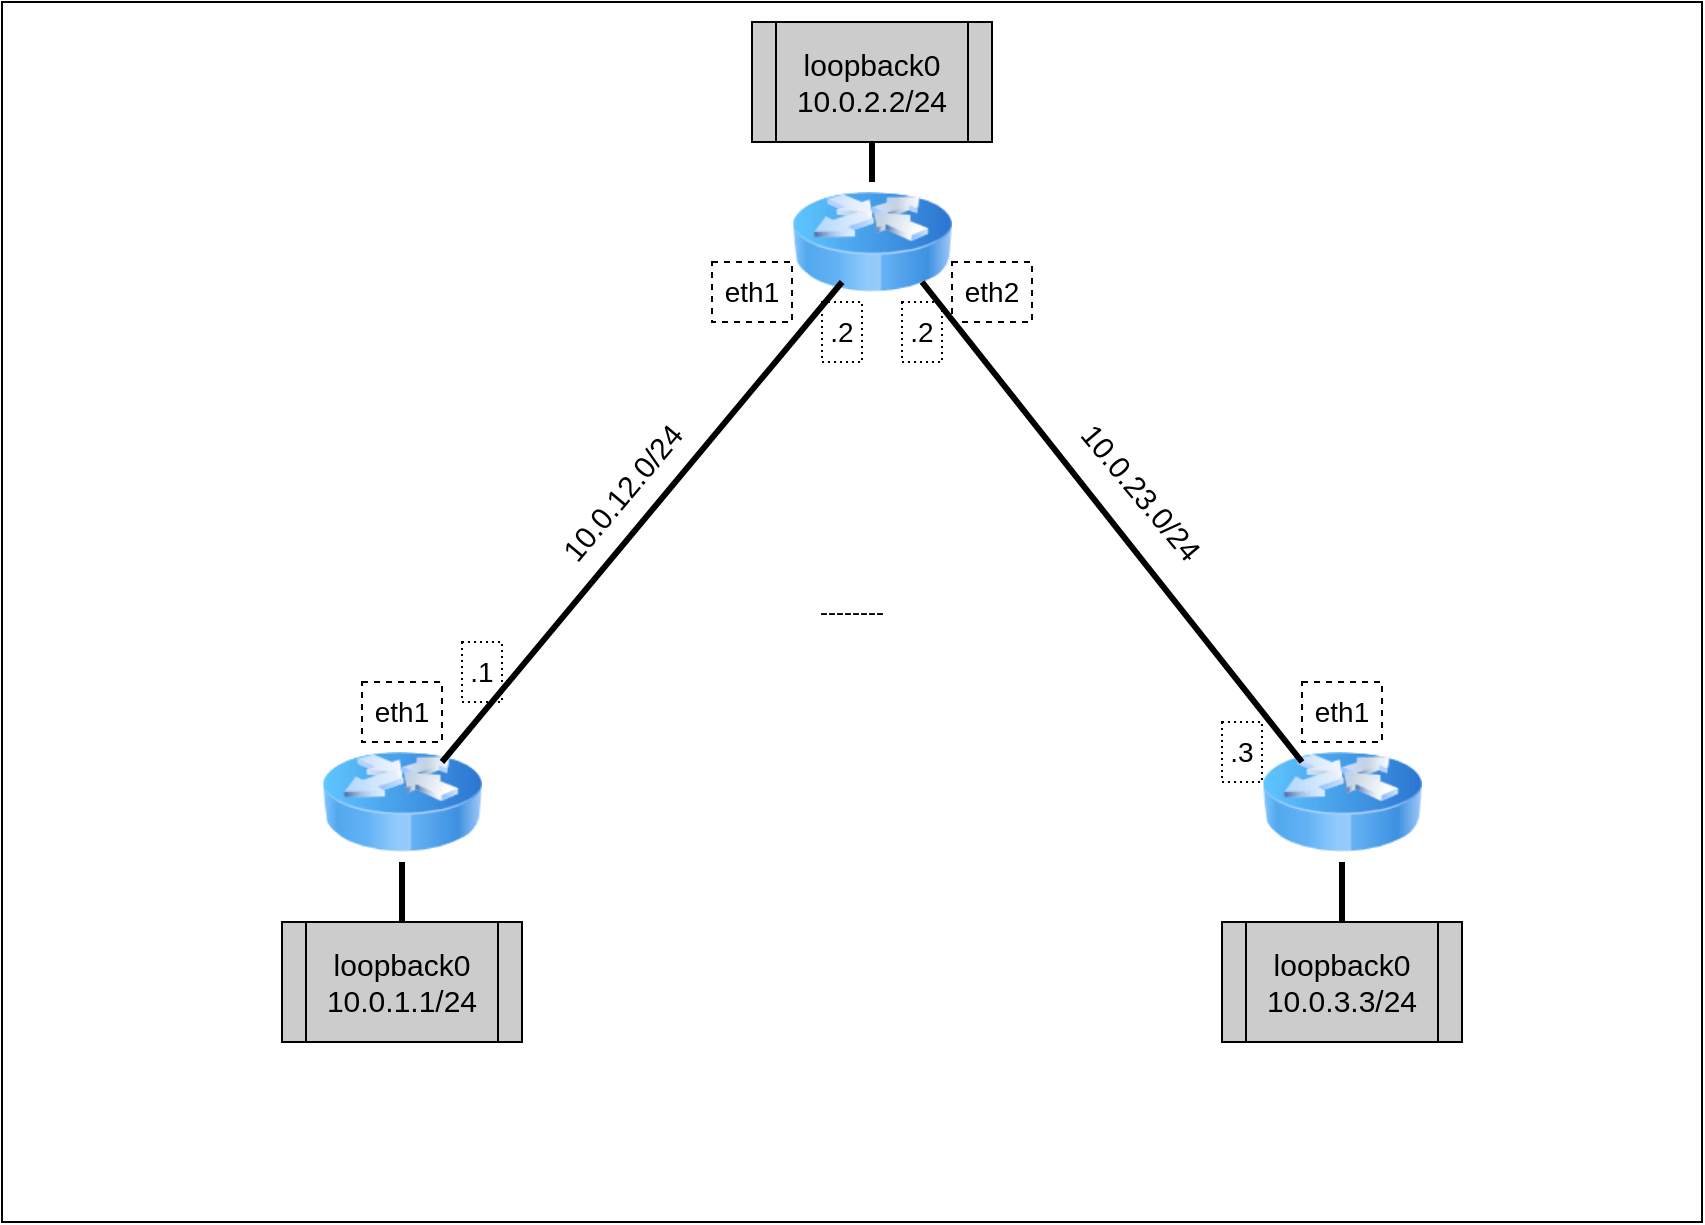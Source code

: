 <mxfile version="28.1.2">
  <diagram name="Page-1" id="Q-jTHodflOOkW2ntbLj8">
    <mxGraphModel dx="2276" dy="840" grid="1" gridSize="10" guides="1" tooltips="1" connect="1" arrows="1" fold="1" page="1" pageScale="1" pageWidth="850" pageHeight="1100" math="0" shadow="0">
      <root>
        <mxCell id="0" />
        <mxCell id="1" parent="0" />
        <mxCell id="cKP0_HG6dYjyr28uujYo-4" value="--------" style="rounded=0;whiteSpace=wrap;html=1;fillColor=#FFFFFF;" parent="1" vertex="1">
          <mxGeometry x="-10" y="40" width="850" height="610" as="geometry" />
        </mxCell>
        <mxCell id="cKP0_HG6dYjyr28uujYo-1" value="" style="image;html=1;image=img/lib/clip_art/networking/Router_Icon_128x128.png" parent="1" vertex="1">
          <mxGeometry x="150" y="400" width="80" height="80" as="geometry" />
        </mxCell>
        <mxCell id="cKP0_HG6dYjyr28uujYo-2" value="" style="image;html=1;image=img/lib/clip_art/networking/Router_Icon_128x128.png" parent="1" vertex="1">
          <mxGeometry x="385" y="120" width="80" height="80" as="geometry" />
        </mxCell>
        <mxCell id="cKP0_HG6dYjyr28uujYo-3" value="" style="image;html=1;image=img/lib/clip_art/networking/Router_Icon_128x128.png" parent="1" vertex="1">
          <mxGeometry x="620" y="400" width="80" height="80" as="geometry" />
        </mxCell>
        <mxCell id="cKP0_HG6dYjyr28uujYo-5" value="" style="endArrow=none;html=1;rounded=0;entryX=0.313;entryY=0.75;entryDx=0;entryDy=0;exitX=0.75;exitY=0.25;exitDx=0;exitDy=0;strokeWidth=3;strokeColor=#000000;exitPerimeter=0;entryPerimeter=0;" parent="1" source="cKP0_HG6dYjyr28uujYo-1" target="cKP0_HG6dYjyr28uujYo-2" edge="1">
          <mxGeometry width="50" height="50" relative="1" as="geometry">
            <mxPoint x="400" y="460" as="sourcePoint" />
            <mxPoint x="450" y="410" as="targetPoint" />
          </mxGeometry>
        </mxCell>
        <mxCell id="cKP0_HG6dYjyr28uujYo-6" value="" style="endArrow=none;html=1;rounded=0;entryX=0.25;entryY=0.25;entryDx=0;entryDy=0;exitX=0.813;exitY=0.75;exitDx=0;exitDy=0;strokeWidth=3;strokeColor=#000000;exitPerimeter=0;entryPerimeter=0;" parent="1" source="cKP0_HG6dYjyr28uujYo-2" target="cKP0_HG6dYjyr28uujYo-3" edge="1">
          <mxGeometry width="50" height="50" relative="1" as="geometry">
            <mxPoint x="440" y="600" as="sourcePoint" />
            <mxPoint x="615" y="380" as="targetPoint" />
          </mxGeometry>
        </mxCell>
        <mxCell id="cKP0_HG6dYjyr28uujYo-7" value="&lt;font style=&quot;font-size: 15px; color: rgb(0, 0, 0);&quot;&gt;loopback0&lt;/font&gt;&lt;div&gt;&lt;font style=&quot;font-size: 15px; color: rgb(0, 0, 0);&quot;&gt;10.0.1.1/24&lt;/font&gt;&lt;/div&gt;" style="shape=process;whiteSpace=wrap;html=1;backgroundOutline=1;fillColor=#CCCCCC;strokeColor=#000000;" parent="1" vertex="1">
          <mxGeometry x="130" y="500" width="120" height="60" as="geometry" />
        </mxCell>
        <mxCell id="cKP0_HG6dYjyr28uujYo-8" value="&lt;font style=&quot;font-size: 15px; color: rgb(0, 0, 0);&quot;&gt;loopback0&lt;/font&gt;&lt;div&gt;&lt;font style=&quot;font-size: 15px; color: rgb(0, 0, 0);&quot;&gt;10.0.2.2/24&lt;/font&gt;&lt;/div&gt;" style="shape=process;whiteSpace=wrap;html=1;backgroundOutline=1;fillColor=#CCCCCC;strokeColor=#000000;" parent="1" vertex="1">
          <mxGeometry x="365" y="50" width="120" height="60" as="geometry" />
        </mxCell>
        <mxCell id="cKP0_HG6dYjyr28uujYo-9" value="&lt;font style=&quot;font-size: 15px; color: rgb(0, 0, 0);&quot;&gt;loopback0&lt;/font&gt;&lt;div&gt;&lt;font style=&quot;font-size: 15px; color: rgb(0, 0, 0);&quot;&gt;10.0.3.3/24&lt;/font&gt;&lt;/div&gt;" style="shape=process;whiteSpace=wrap;html=1;backgroundOutline=1;fillColor=#CCCCCC;strokeColor=#000000;" parent="1" vertex="1">
          <mxGeometry x="600" y="500" width="120" height="60" as="geometry" />
        </mxCell>
        <mxCell id="cKP0_HG6dYjyr28uujYo-11" value="" style="endArrow=none;html=1;rounded=0;entryX=0.5;entryY=0.875;entryDx=0;entryDy=0;exitX=0.5;exitY=0;exitDx=0;exitDy=0;strokeWidth=3;strokeColor=#000000;entryPerimeter=0;" parent="1" source="cKP0_HG6dYjyr28uujYo-9" target="cKP0_HG6dYjyr28uujYo-3" edge="1">
          <mxGeometry width="50" height="50" relative="1" as="geometry">
            <mxPoint x="410" y="340" as="sourcePoint" />
            <mxPoint x="800" y="340" as="targetPoint" />
          </mxGeometry>
        </mxCell>
        <mxCell id="cKP0_HG6dYjyr28uujYo-13" value="" style="endArrow=none;html=1;rounded=0;exitX=0.5;exitY=0;exitDx=0;exitDy=0;strokeWidth=3;strokeColor=#000000;entryX=0.5;entryY=0.875;entryDx=0;entryDy=0;entryPerimeter=0;" parent="1" source="cKP0_HG6dYjyr28uujYo-7" target="cKP0_HG6dYjyr28uujYo-1" edge="1">
          <mxGeometry width="50" height="50" relative="1" as="geometry">
            <mxPoint x="360" y="550" as="sourcePoint" />
            <mxPoint x="190" y="460" as="targetPoint" />
          </mxGeometry>
        </mxCell>
        <mxCell id="cKP0_HG6dYjyr28uujYo-14" value="" style="endArrow=none;html=1;rounded=0;exitX=0.5;exitY=0.125;exitDx=0;exitDy=0;strokeWidth=3;strokeColor=#000000;entryX=0.5;entryY=1;entryDx=0;entryDy=0;exitPerimeter=0;" parent="1" source="cKP0_HG6dYjyr28uujYo-2" target="cKP0_HG6dYjyr28uujYo-8" edge="1">
          <mxGeometry width="50" height="50" relative="1" as="geometry">
            <mxPoint x="530" y="160" as="sourcePoint" />
            <mxPoint x="530" y="120" as="targetPoint" />
          </mxGeometry>
        </mxCell>
        <mxCell id="cKP0_HG6dYjyr28uujYo-16" value="&lt;font style=&quot;font-size: 15px; color: rgb(0, 0, 0);&quot;&gt;10.0.12.0/24&lt;/font&gt;" style="text;html=1;align=center;verticalAlign=middle;whiteSpace=wrap;rounded=0;rotation=-50;" parent="1" vertex="1">
          <mxGeometry x="250" y="270" width="100" height="30" as="geometry" />
        </mxCell>
        <mxCell id="cKP0_HG6dYjyr28uujYo-17" value="&lt;font style=&quot;color: rgb(0, 0, 0); font-size: 14px;&quot;&gt;eth1&lt;/font&gt;" style="text;html=1;align=center;verticalAlign=middle;whiteSpace=wrap;rounded=0;perimeterSpacing=3;dashed=1;strokeColor=#000000;" parent="1" vertex="1">
          <mxGeometry x="170" y="380" width="40" height="30" as="geometry" />
        </mxCell>
        <mxCell id="cKP0_HG6dYjyr28uujYo-18" value="&lt;font style=&quot;color: rgb(0, 0, 0); font-size: 14px;&quot;&gt;eth2&lt;/font&gt;" style="text;html=1;align=center;verticalAlign=middle;whiteSpace=wrap;rounded=0;perimeterSpacing=3;dashed=1;strokeColor=#000000;" parent="1" vertex="1">
          <mxGeometry x="465" y="170" width="40" height="30" as="geometry" />
        </mxCell>
        <mxCell id="cKP0_HG6dYjyr28uujYo-19" value="&lt;font style=&quot;color: rgb(0, 0, 0); font-size: 14px;&quot;&gt;eth1&lt;/font&gt;" style="text;html=1;align=center;verticalAlign=middle;whiteSpace=wrap;rounded=0;perimeterSpacing=3;dashed=1;strokeColor=#000000;" parent="1" vertex="1">
          <mxGeometry x="345" y="170" width="40" height="30" as="geometry" />
        </mxCell>
        <mxCell id="cKP0_HG6dYjyr28uujYo-20" value="&lt;font style=&quot;color: rgb(0, 0, 0); font-size: 14px;&quot;&gt;eth1&lt;/font&gt;" style="text;html=1;align=center;verticalAlign=middle;whiteSpace=wrap;rounded=0;perimeterSpacing=3;dashed=1;strokeColor=#000000;" parent="1" vertex="1">
          <mxGeometry x="640" y="380" width="40" height="30" as="geometry" />
        </mxCell>
        <mxCell id="cKP0_HG6dYjyr28uujYo-23" value="&lt;font style=&quot;color: rgb(0, 0, 0); font-size: 14px;&quot;&gt;.1&lt;/font&gt;" style="text;html=1;align=center;verticalAlign=middle;whiteSpace=wrap;rounded=0;perimeterSpacing=3;dashed=1;strokeColor=#000000;dashPattern=1 2;" parent="1" vertex="1">
          <mxGeometry x="220" y="360" width="20" height="30" as="geometry" />
        </mxCell>
        <mxCell id="cKP0_HG6dYjyr28uujYo-24" value="&lt;font style=&quot;color: rgb(0, 0, 0); font-size: 14px;&quot;&gt;.2&lt;/font&gt;" style="text;html=1;align=center;verticalAlign=middle;whiteSpace=wrap;rounded=0;perimeterSpacing=3;dashed=1;strokeColor=#000000;dashPattern=1 2;" parent="1" vertex="1">
          <mxGeometry x="400" y="190" width="20" height="30" as="geometry" />
        </mxCell>
        <mxCell id="cKP0_HG6dYjyr28uujYo-25" value="&lt;font style=&quot;color: rgb(0, 0, 0); font-size: 14px;&quot;&gt;.3&lt;/font&gt;" style="text;html=1;align=center;verticalAlign=middle;whiteSpace=wrap;rounded=0;perimeterSpacing=3;dashed=1;strokeColor=#000000;dashPattern=1 2;" parent="1" vertex="1">
          <mxGeometry x="600" y="400" width="20" height="30" as="geometry" />
        </mxCell>
        <mxCell id="ehrDwvO178LiMX7kLMUU-1" value="&lt;font style=&quot;color: rgb(0, 0, 0); font-size: 14px;&quot;&gt;.2&lt;/font&gt;" style="text;html=1;align=center;verticalAlign=middle;whiteSpace=wrap;rounded=0;perimeterSpacing=3;dashed=1;strokeColor=#000000;dashPattern=1 2;" vertex="1" parent="1">
          <mxGeometry x="440" y="190" width="20" height="30" as="geometry" />
        </mxCell>
        <mxCell id="ehrDwvO178LiMX7kLMUU-2" value="&lt;font style=&quot;font-size: 15px; color: rgb(0, 0, 0);&quot;&gt;10.0.23.0/24&lt;/font&gt;" style="text;html=1;align=center;verticalAlign=middle;whiteSpace=wrap;rounded=0;rotation=50;" vertex="1" parent="1">
          <mxGeometry x="510.0" y="270.004" width="100" height="30" as="geometry" />
        </mxCell>
      </root>
    </mxGraphModel>
  </diagram>
</mxfile>
